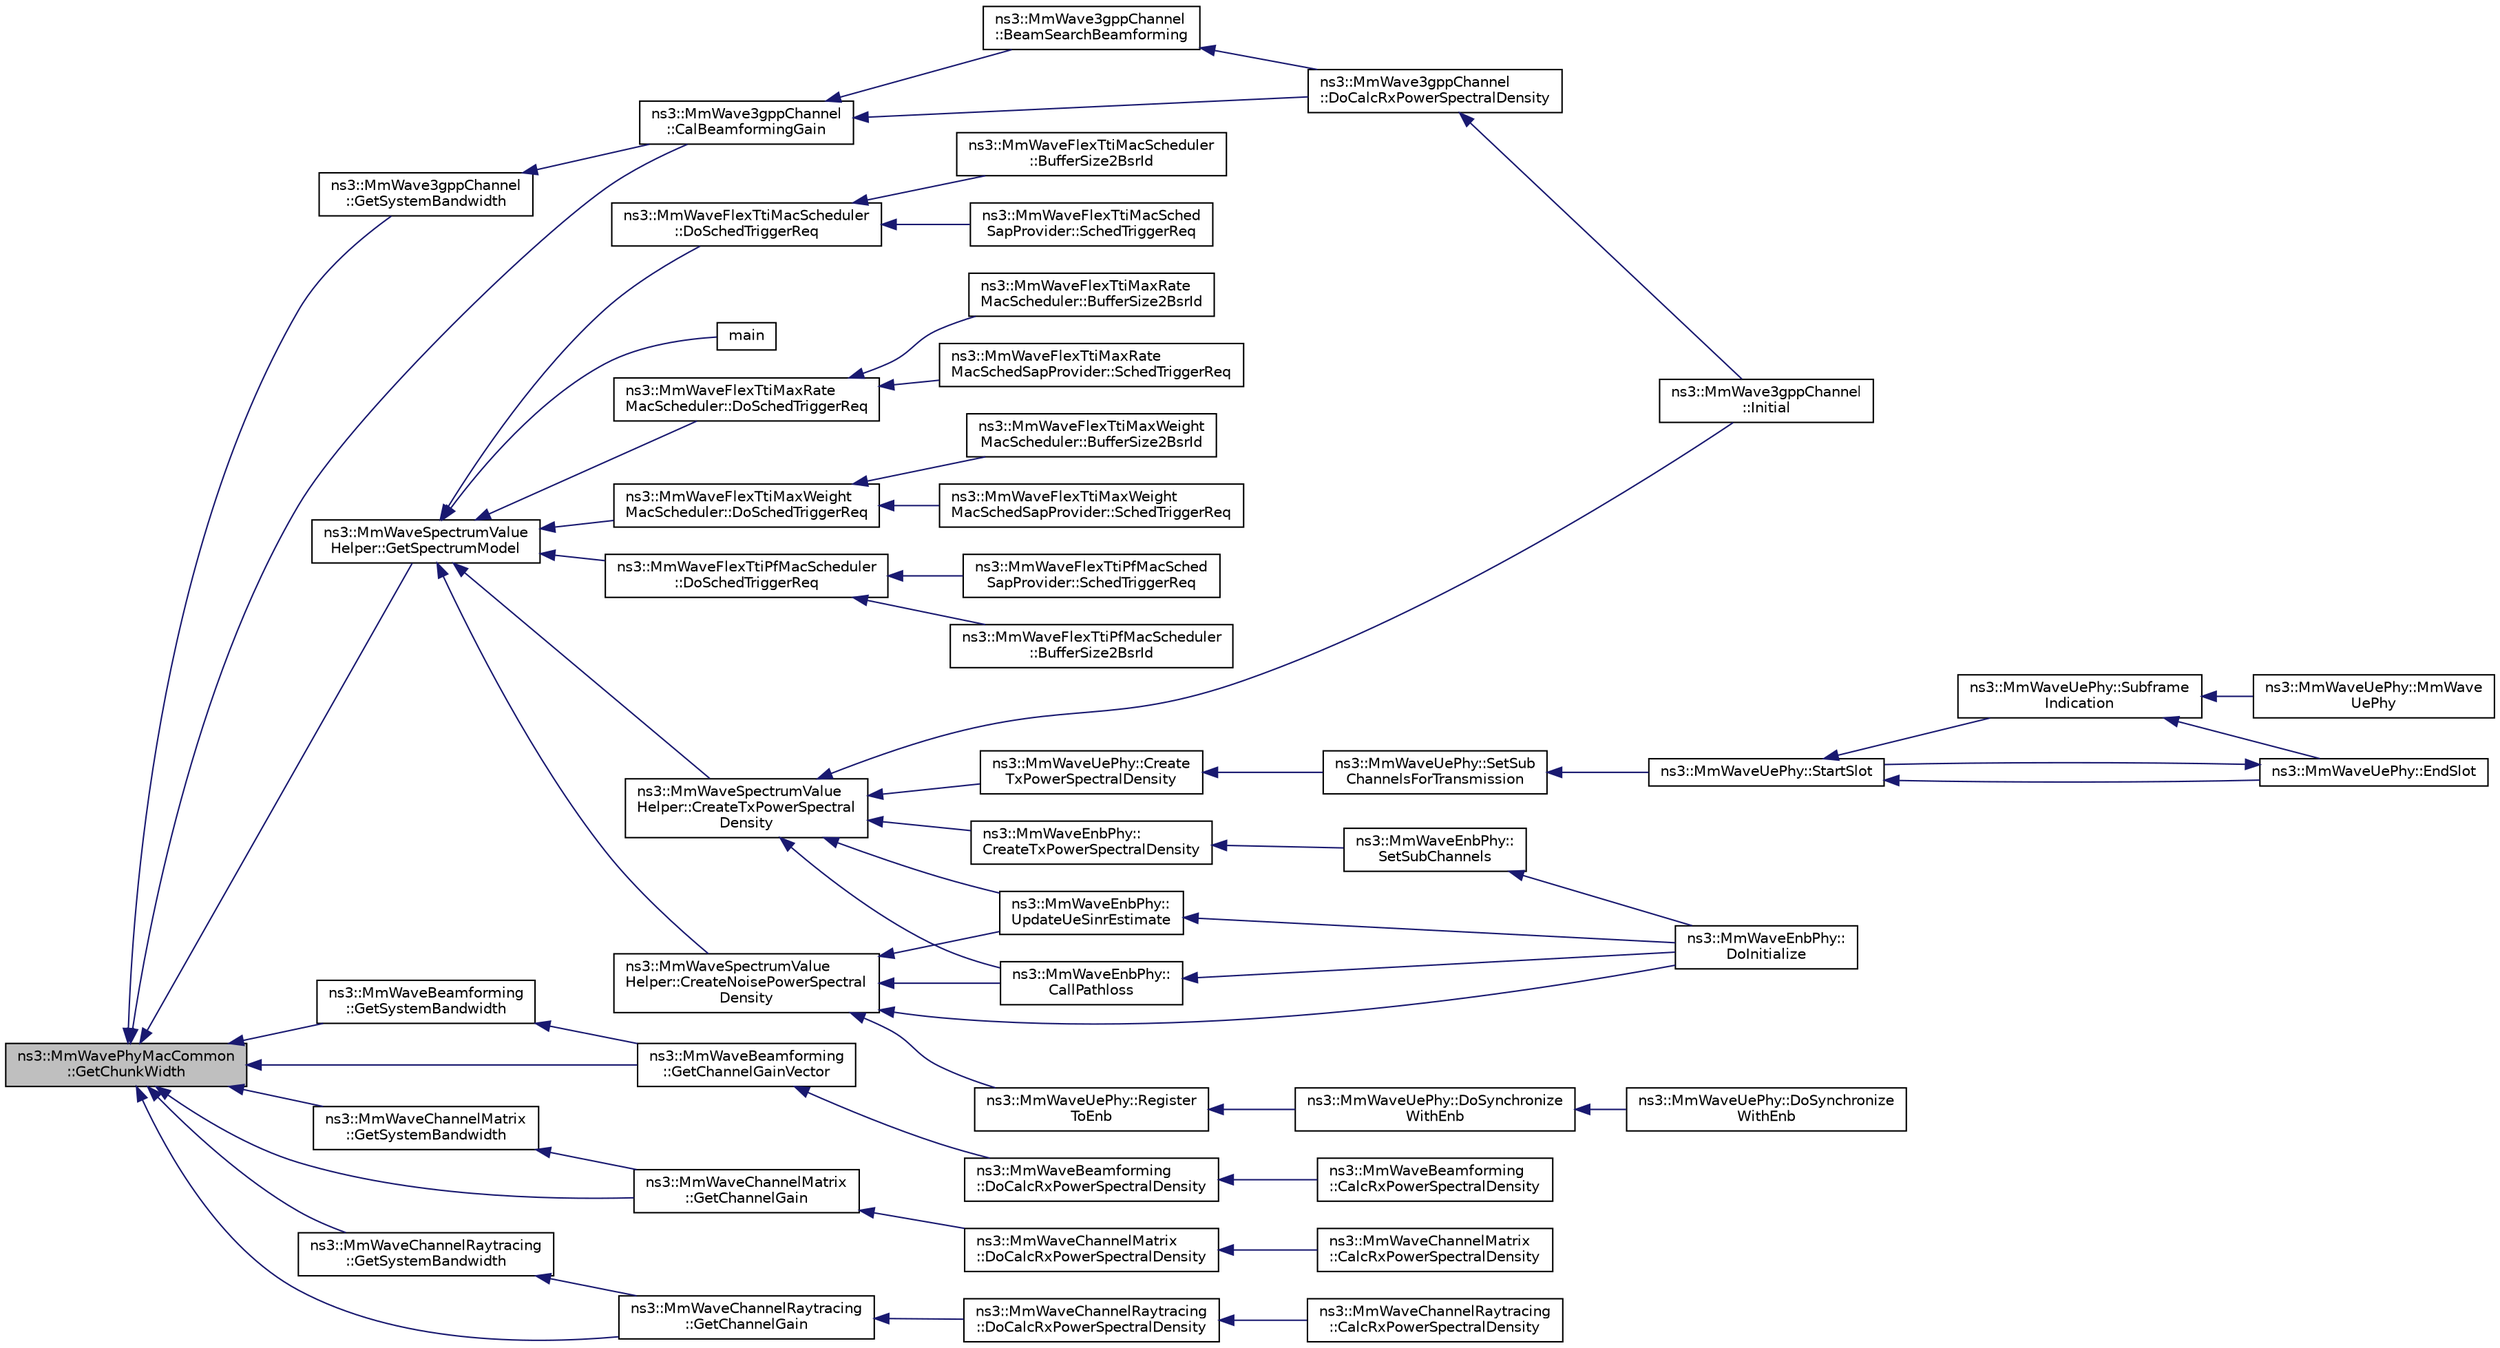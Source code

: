 digraph "ns3::MmWavePhyMacCommon::GetChunkWidth"
{
  edge [fontname="Helvetica",fontsize="10",labelfontname="Helvetica",labelfontsize="10"];
  node [fontname="Helvetica",fontsize="10",shape=record];
  rankdir="LR";
  Node1 [label="ns3::MmWavePhyMacCommon\l::GetChunkWidth",height=0.2,width=0.4,color="black", fillcolor="grey75", style="filled", fontcolor="black"];
  Node1 -> Node2 [dir="back",color="midnightblue",fontsize="10",style="solid"];
  Node2 [label="ns3::MmWave3gppChannel\l::CalBeamformingGain",height=0.2,width=0.4,color="black", fillcolor="white", style="filled",URL="$d5/d15/classns3_1_1MmWave3gppChannel.html#acd8bc1db086ba52b0e77ed71a6ccb56d"];
  Node2 -> Node3 [dir="back",color="midnightblue",fontsize="10",style="solid"];
  Node3 [label="ns3::MmWave3gppChannel\l::DoCalcRxPowerSpectralDensity",height=0.2,width=0.4,color="black", fillcolor="white", style="filled",URL="$d5/d15/classns3_1_1MmWave3gppChannel.html#a598876f469ba922150b9d9b86e160ca0"];
  Node3 -> Node4 [dir="back",color="midnightblue",fontsize="10",style="solid"];
  Node4 [label="ns3::MmWave3gppChannel\l::Initial",height=0.2,width=0.4,color="black", fillcolor="white", style="filled",URL="$d5/d15/classns3_1_1MmWave3gppChannel.html#ad51205a072737028520bb1bf7d255050"];
  Node2 -> Node5 [dir="back",color="midnightblue",fontsize="10",style="solid"];
  Node5 [label="ns3::MmWave3gppChannel\l::BeamSearchBeamforming",height=0.2,width=0.4,color="black", fillcolor="white", style="filled",URL="$d5/d15/classns3_1_1MmWave3gppChannel.html#ac361c14154934a6e7633a0a8c561e788"];
  Node5 -> Node3 [dir="back",color="midnightblue",fontsize="10",style="solid"];
  Node1 -> Node6 [dir="back",color="midnightblue",fontsize="10",style="solid"];
  Node6 [label="ns3::MmWave3gppChannel\l::GetSystemBandwidth",height=0.2,width=0.4,color="black", fillcolor="white", style="filled",URL="$d5/d15/classns3_1_1MmWave3gppChannel.html#aff34062721c2775f51890cbf23702d99"];
  Node6 -> Node2 [dir="back",color="midnightblue",fontsize="10",style="solid"];
  Node1 -> Node7 [dir="back",color="midnightblue",fontsize="10",style="solid"];
  Node7 [label="ns3::MmWaveBeamforming\l::GetChannelGainVector",height=0.2,width=0.4,color="black", fillcolor="white", style="filled",URL="$dc/d81/classns3_1_1MmWaveBeamforming.html#a874dc6be592a7e9665bf855990f6f1b4"];
  Node7 -> Node8 [dir="back",color="midnightblue",fontsize="10",style="solid"];
  Node8 [label="ns3::MmWaveBeamforming\l::DoCalcRxPowerSpectralDensity",height=0.2,width=0.4,color="black", fillcolor="white", style="filled",URL="$dc/d81/classns3_1_1MmWaveBeamforming.html#ad3ba8df3cac25621dda994fbd1a0080d",tooltip="below function is changed by sjkang1117 "];
  Node8 -> Node9 [dir="back",color="midnightblue",fontsize="10",style="solid"];
  Node9 [label="ns3::MmWaveBeamforming\l::CalcRxPowerSpectralDensity",height=0.2,width=0.4,color="black", fillcolor="white", style="filled",URL="$dc/d81/classns3_1_1MmWaveBeamforming.html#aec238993ada0c52fe6e0230bdbc929d7"];
  Node1 -> Node10 [dir="back",color="midnightblue",fontsize="10",style="solid"];
  Node10 [label="ns3::MmWaveBeamforming\l::GetSystemBandwidth",height=0.2,width=0.4,color="black", fillcolor="white", style="filled",URL="$dc/d81/classns3_1_1MmWaveBeamforming.html#a5dda4b699d52f4899e145b8dcd23d951"];
  Node10 -> Node7 [dir="back",color="midnightblue",fontsize="10",style="solid"];
  Node1 -> Node11 [dir="back",color="midnightblue",fontsize="10",style="solid"];
  Node11 [label="ns3::MmWaveChannelMatrix\l::GetChannelGain",height=0.2,width=0.4,color="black", fillcolor="white", style="filled",URL="$d6/d57/classns3_1_1MmWaveChannelMatrix.html#a1c744518b5c26b1169cfc003c9662ee3"];
  Node11 -> Node12 [dir="back",color="midnightblue",fontsize="10",style="solid"];
  Node12 [label="ns3::MmWaveChannelMatrix\l::DoCalcRxPowerSpectralDensity",height=0.2,width=0.4,color="black", fillcolor="white", style="filled",URL="$d6/d57/classns3_1_1MmWaveChannelMatrix.html#a707a28baf614560635774d0994a656f3"];
  Node12 -> Node13 [dir="back",color="midnightblue",fontsize="10",style="solid"];
  Node13 [label="ns3::MmWaveChannelMatrix\l::CalcRxPowerSpectralDensity",height=0.2,width=0.4,color="black", fillcolor="white", style="filled",URL="$d6/d57/classns3_1_1MmWaveChannelMatrix.html#aa6524cfff31f5c6c2d8aca4915ff9f8d"];
  Node1 -> Node14 [dir="back",color="midnightblue",fontsize="10",style="solid"];
  Node14 [label="ns3::MmWaveChannelMatrix\l::GetSystemBandwidth",height=0.2,width=0.4,color="black", fillcolor="white", style="filled",URL="$d6/d57/classns3_1_1MmWaveChannelMatrix.html#a6a9cd8af5d1d6281329802644b8a3dd0"];
  Node14 -> Node11 [dir="back",color="midnightblue",fontsize="10",style="solid"];
  Node1 -> Node15 [dir="back",color="midnightblue",fontsize="10",style="solid"];
  Node15 [label="ns3::MmWaveChannelRaytracing\l::GetChannelGain",height=0.2,width=0.4,color="black", fillcolor="white", style="filled",URL="$d1/d92/classns3_1_1MmWaveChannelRaytracing.html#acddfc590166e32ed64faff5b6673c951"];
  Node15 -> Node16 [dir="back",color="midnightblue",fontsize="10",style="solid"];
  Node16 [label="ns3::MmWaveChannelRaytracing\l::DoCalcRxPowerSpectralDensity",height=0.2,width=0.4,color="black", fillcolor="white", style="filled",URL="$d1/d92/classns3_1_1MmWaveChannelRaytracing.html#acc7c4160f1e83ce989502aec3fda4814"];
  Node16 -> Node17 [dir="back",color="midnightblue",fontsize="10",style="solid"];
  Node17 [label="ns3::MmWaveChannelRaytracing\l::CalcRxPowerSpectralDensity",height=0.2,width=0.4,color="black", fillcolor="white", style="filled",URL="$d1/d92/classns3_1_1MmWaveChannelRaytracing.html#a05ab8d0eec036305bde7d2de74de6403"];
  Node1 -> Node18 [dir="back",color="midnightblue",fontsize="10",style="solid"];
  Node18 [label="ns3::MmWaveChannelRaytracing\l::GetSystemBandwidth",height=0.2,width=0.4,color="black", fillcolor="white", style="filled",URL="$d1/d92/classns3_1_1MmWaveChannelRaytracing.html#a4b1cda4eb5073b8c715d5f89a35ba180"];
  Node18 -> Node15 [dir="back",color="midnightblue",fontsize="10",style="solid"];
  Node1 -> Node19 [dir="back",color="midnightblue",fontsize="10",style="solid"];
  Node19 [label="ns3::MmWaveSpectrumValue\lHelper::GetSpectrumModel",height=0.2,width=0.4,color="black", fillcolor="white", style="filled",URL="$d0/d63/classns3_1_1MmWaveSpectrumValueHelper.html#a23fc6693b28bb565a97768b536225b58"];
  Node19 -> Node20 [dir="back",color="midnightblue",fontsize="10",style="solid"];
  Node20 [label="main",height=0.2,width=0.4,color="black", fillcolor="white", style="filled",URL="$d0/d3c/mmwave-amc-test_8cc.html#a0ddf1224851353fc92bfbff6f499fa97"];
  Node19 -> Node21 [dir="back",color="midnightblue",fontsize="10",style="solid"];
  Node21 [label="ns3::MmWaveFlexTtiMacScheduler\l::DoSchedTriggerReq",height=0.2,width=0.4,color="black", fillcolor="white", style="filled",URL="$d0/deb/classns3_1_1MmWaveFlexTtiMacScheduler.html#a5e3acc15f9a705902c8471ea47d42be7"];
  Node21 -> Node22 [dir="back",color="midnightblue",fontsize="10",style="solid"];
  Node22 [label="ns3::MmWaveFlexTtiMacSched\lSapProvider::SchedTriggerReq",height=0.2,width=0.4,color="black", fillcolor="white", style="filled",URL="$d9/dea/classns3_1_1MmWaveFlexTtiMacSchedSapProvider.html#abfaeae4decf849c60ceebef39374b805"];
  Node21 -> Node23 [dir="back",color="midnightblue",fontsize="10",style="solid"];
  Node23 [label="ns3::MmWaveFlexTtiMacScheduler\l::BufferSize2BsrId",height=0.2,width=0.4,color="black", fillcolor="white", style="filled",URL="$d0/deb/classns3_1_1MmWaveFlexTtiMacScheduler.html#ab79185896cecec99171bf5bf48793a83"];
  Node19 -> Node24 [dir="back",color="midnightblue",fontsize="10",style="solid"];
  Node24 [label="ns3::MmWaveFlexTtiMaxRate\lMacScheduler::DoSchedTriggerReq",height=0.2,width=0.4,color="black", fillcolor="white", style="filled",URL="$df/d2a/classns3_1_1MmWaveFlexTtiMaxRateMacScheduler.html#a95557db5ab59c517ba7731564eabf609"];
  Node24 -> Node25 [dir="back",color="midnightblue",fontsize="10",style="solid"];
  Node25 [label="ns3::MmWaveFlexTtiMaxRate\lMacSchedSapProvider::SchedTriggerReq",height=0.2,width=0.4,color="black", fillcolor="white", style="filled",URL="$d6/d39/classns3_1_1MmWaveFlexTtiMaxRateMacSchedSapProvider.html#aa853f2e2e2a2d44289bce20e9a4e8d0a"];
  Node24 -> Node26 [dir="back",color="midnightblue",fontsize="10",style="solid"];
  Node26 [label="ns3::MmWaveFlexTtiMaxRate\lMacScheduler::BufferSize2BsrId",height=0.2,width=0.4,color="black", fillcolor="white", style="filled",URL="$df/d2a/classns3_1_1MmWaveFlexTtiMaxRateMacScheduler.html#ad780da63c5b2502e6b254f42a28db30b"];
  Node19 -> Node27 [dir="back",color="midnightblue",fontsize="10",style="solid"];
  Node27 [label="ns3::MmWaveFlexTtiMaxWeight\lMacScheduler::DoSchedTriggerReq",height=0.2,width=0.4,color="black", fillcolor="white", style="filled",URL="$dc/d15/classns3_1_1MmWaveFlexTtiMaxWeightMacScheduler.html#abfe3b5fc0700fa829239e0ff914705f3"];
  Node27 -> Node28 [dir="back",color="midnightblue",fontsize="10",style="solid"];
  Node28 [label="ns3::MmWaveFlexTtiMaxWeight\lMacSchedSapProvider::SchedTriggerReq",height=0.2,width=0.4,color="black", fillcolor="white", style="filled",URL="$d7/d17/classns3_1_1MmWaveFlexTtiMaxWeightMacSchedSapProvider.html#ad63ad0f1f04ac4b7ef63cbcdd557d524"];
  Node27 -> Node29 [dir="back",color="midnightblue",fontsize="10",style="solid"];
  Node29 [label="ns3::MmWaveFlexTtiMaxWeight\lMacScheduler::BufferSize2BsrId",height=0.2,width=0.4,color="black", fillcolor="white", style="filled",URL="$dc/d15/classns3_1_1MmWaveFlexTtiMaxWeightMacScheduler.html#aa0900481ed4eff482d7b6582346fd696"];
  Node19 -> Node30 [dir="back",color="midnightblue",fontsize="10",style="solid"];
  Node30 [label="ns3::MmWaveFlexTtiPfMacScheduler\l::DoSchedTriggerReq",height=0.2,width=0.4,color="black", fillcolor="white", style="filled",URL="$d1/d01/classns3_1_1MmWaveFlexTtiPfMacScheduler.html#a068bdba0cdef2ceabd0312e375817ced"];
  Node30 -> Node31 [dir="back",color="midnightblue",fontsize="10",style="solid"];
  Node31 [label="ns3::MmWaveFlexTtiPfMacSched\lSapProvider::SchedTriggerReq",height=0.2,width=0.4,color="black", fillcolor="white", style="filled",URL="$d5/dc7/classns3_1_1MmWaveFlexTtiPfMacSchedSapProvider.html#a1c7438e1d0ef6529009c46eb471b78d4"];
  Node30 -> Node32 [dir="back",color="midnightblue",fontsize="10",style="solid"];
  Node32 [label="ns3::MmWaveFlexTtiPfMacScheduler\l::BufferSize2BsrId",height=0.2,width=0.4,color="black", fillcolor="white", style="filled",URL="$d1/d01/classns3_1_1MmWaveFlexTtiPfMacScheduler.html#a4465ce7c00779c50e2795436d39e5db5"];
  Node19 -> Node33 [dir="back",color="midnightblue",fontsize="10",style="solid"];
  Node33 [label="ns3::MmWaveSpectrumValue\lHelper::CreateTxPowerSpectral\lDensity",height=0.2,width=0.4,color="black", fillcolor="white", style="filled",URL="$d0/d63/classns3_1_1MmWaveSpectrumValueHelper.html#a1a968ae81d81f346027fe474e7962148"];
  Node33 -> Node4 [dir="back",color="midnightblue",fontsize="10",style="solid"];
  Node33 -> Node34 [dir="back",color="midnightblue",fontsize="10",style="solid"];
  Node34 [label="ns3::MmWaveEnbPhy::\lCreateTxPowerSpectralDensity",height=0.2,width=0.4,color="black", fillcolor="white", style="filled",URL="$d1/d58/classns3_1_1MmWaveEnbPhy.html#a015a2751530829de95c6c92dfdd3a2ee",tooltip="Compute the TX Power Spectral Density. "];
  Node34 -> Node35 [dir="back",color="midnightblue",fontsize="10",style="solid"];
  Node35 [label="ns3::MmWaveEnbPhy::\lSetSubChannels",height=0.2,width=0.4,color="black", fillcolor="white", style="filled",URL="$d1/d58/classns3_1_1MmWaveEnbPhy.html#a9e2456e5312a29007adfab81d5d79379"];
  Node35 -> Node36 [dir="back",color="midnightblue",fontsize="10",style="solid"];
  Node36 [label="ns3::MmWaveEnbPhy::\lDoInitialize",height=0.2,width=0.4,color="black", fillcolor="white", style="filled",URL="$d1/d58/classns3_1_1MmWaveEnbPhy.html#ad591594eeb17ea029240b75c9f578578"];
  Node33 -> Node37 [dir="back",color="midnightblue",fontsize="10",style="solid"];
  Node37 [label="ns3::MmWaveEnbPhy::\lCallPathloss",height=0.2,width=0.4,color="black", fillcolor="white", style="filled",URL="$d1/d58/classns3_1_1MmWaveEnbPhy.html#a5ebec66c2776262f3d54c43ee1cc34db"];
  Node37 -> Node36 [dir="back",color="midnightblue",fontsize="10",style="solid"];
  Node33 -> Node38 [dir="back",color="midnightblue",fontsize="10",style="solid"];
  Node38 [label="ns3::MmWaveEnbPhy::\lUpdateUeSinrEstimate",height=0.2,width=0.4,color="black", fillcolor="white", style="filled",URL="$d1/d58/classns3_1_1MmWaveEnbPhy.html#a09aa03118ceed8c46f87dc0f6b6c71a2"];
  Node38 -> Node36 [dir="back",color="midnightblue",fontsize="10",style="solid"];
  Node33 -> Node39 [dir="back",color="midnightblue",fontsize="10",style="solid"];
  Node39 [label="ns3::MmWaveUePhy::Create\lTxPowerSpectralDensity",height=0.2,width=0.4,color="black", fillcolor="white", style="filled",URL="$d8/df0/classns3_1_1MmWaveUePhy.html#afd60953d36d736bfe06b98a829d6bcf6",tooltip="Compute the TX Power Spectral Density. "];
  Node39 -> Node40 [dir="back",color="midnightblue",fontsize="10",style="solid"];
  Node40 [label="ns3::MmWaveUePhy::SetSub\lChannelsForTransmission",height=0.2,width=0.4,color="black", fillcolor="white", style="filled",URL="$d8/df0/classns3_1_1MmWaveUePhy.html#af282ce87d27141f5c0322caf44044a9f"];
  Node40 -> Node41 [dir="back",color="midnightblue",fontsize="10",style="solid"];
  Node41 [label="ns3::MmWaveUePhy::StartSlot",height=0.2,width=0.4,color="black", fillcolor="white", style="filled",URL="$d8/df0/classns3_1_1MmWaveUePhy.html#a0ba9495d0cc715ff879dead5c1b5ac5e"];
  Node41 -> Node42 [dir="back",color="midnightblue",fontsize="10",style="solid"];
  Node42 [label="ns3::MmWaveUePhy::Subframe\lIndication",height=0.2,width=0.4,color="black", fillcolor="white", style="filled",URL="$d8/df0/classns3_1_1MmWaveUePhy.html#acefe97bdfce414651ec98e37b62d6705"];
  Node42 -> Node43 [dir="back",color="midnightblue",fontsize="10",style="solid"];
  Node43 [label="ns3::MmWaveUePhy::MmWave\lUePhy",height=0.2,width=0.4,color="black", fillcolor="white", style="filled",URL="$d8/df0/classns3_1_1MmWaveUePhy.html#a9abf97c4bdca3b2a12d5230563a97de6"];
  Node42 -> Node44 [dir="back",color="midnightblue",fontsize="10",style="solid"];
  Node44 [label="ns3::MmWaveUePhy::EndSlot",height=0.2,width=0.4,color="black", fillcolor="white", style="filled",URL="$d8/df0/classns3_1_1MmWaveUePhy.html#a3ee0c4174ef8632859d232b73cbaad0a"];
  Node44 -> Node41 [dir="back",color="midnightblue",fontsize="10",style="solid"];
  Node41 -> Node44 [dir="back",color="midnightblue",fontsize="10",style="solid"];
  Node19 -> Node45 [dir="back",color="midnightblue",fontsize="10",style="solid"];
  Node45 [label="ns3::MmWaveSpectrumValue\lHelper::CreateNoisePowerSpectral\lDensity",height=0.2,width=0.4,color="black", fillcolor="white", style="filled",URL="$d0/d63/classns3_1_1MmWaveSpectrumValueHelper.html#ae17f7f89a0ce6934b94886b463c6db44"];
  Node45 -> Node36 [dir="back",color="midnightblue",fontsize="10",style="solid"];
  Node45 -> Node37 [dir="back",color="midnightblue",fontsize="10",style="solid"];
  Node45 -> Node38 [dir="back",color="midnightblue",fontsize="10",style="solid"];
  Node45 -> Node46 [dir="back",color="midnightblue",fontsize="10",style="solid"];
  Node46 [label="ns3::MmWaveUePhy::Register\lToEnb",height=0.2,width=0.4,color="black", fillcolor="white", style="filled",URL="$d8/df0/classns3_1_1MmWaveUePhy.html#ade37d87b04ca1863e1cc69d62bc2c95f"];
  Node46 -> Node47 [dir="back",color="midnightblue",fontsize="10",style="solid"];
  Node47 [label="ns3::MmWaveUePhy::DoSynchronize\lWithEnb",height=0.2,width=0.4,color="black", fillcolor="white", style="filled",URL="$d8/df0/classns3_1_1MmWaveUePhy.html#afacdb4e8bda995b4eef04c081b514eec"];
  Node47 -> Node48 [dir="back",color="midnightblue",fontsize="10",style="solid"];
  Node48 [label="ns3::MmWaveUePhy::DoSynchronize\lWithEnb",height=0.2,width=0.4,color="black", fillcolor="white", style="filled",URL="$d8/df0/classns3_1_1MmWaveUePhy.html#a5e10e8e82a12ee258622490b11c1becd"];
}
